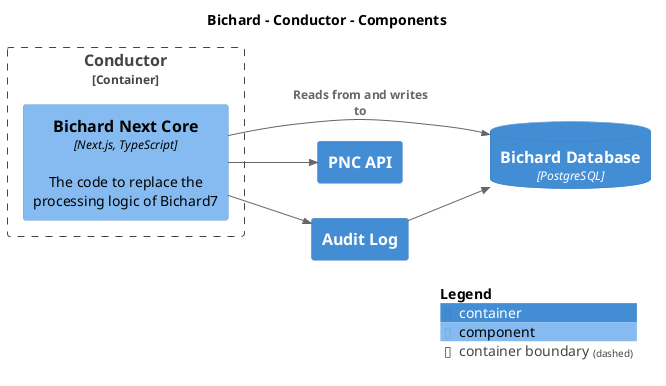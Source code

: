 @startuml
set separator none
title Bichard - Conductor - Components

left to right direction

!include <C4/C4>
!include <C4/C4_Context>
!include <C4/C4_Container>
!include <C4/C4_Component>

ContainerDb(Bichard.BichardDatabase, "Bichard Database", $techn="PostgreSQL", $descr="", $tags="", $link="")
Container(Bichard.PNCAPI, "PNC API", $techn="", $descr="", $tags="", $link="")
Container(Bichard.AuditLog, "Audit Log", $techn="", $descr="", $tags="", $link="")

Container_Boundary("Bichard.Conductor_boundary", "Conductor", $tags="") {
  Component(Bichard.Conductor.BichardNextCore, "Bichard Next Core", $techn="Next.js, TypeScript", $descr="The code to replace the processing logic of Bichard7", $tags="", $link="")
}

Rel_D(Bichard.AuditLog, Bichard.BichardDatabase, "", $techn="", $tags="", $link="")
Rel_D(Bichard.Conductor.BichardNextCore, Bichard.AuditLog, "", $techn="", $tags="", $link="")
Rel_D(Bichard.Conductor.BichardNextCore, Bichard.BichardDatabase, "Reads from and writes to", $techn="", $tags="", $link="")
Rel_D(Bichard.Conductor.BichardNextCore, Bichard.PNCAPI, "", $techn="", $tags="", $link="")

SHOW_LEGEND(true)
@enduml